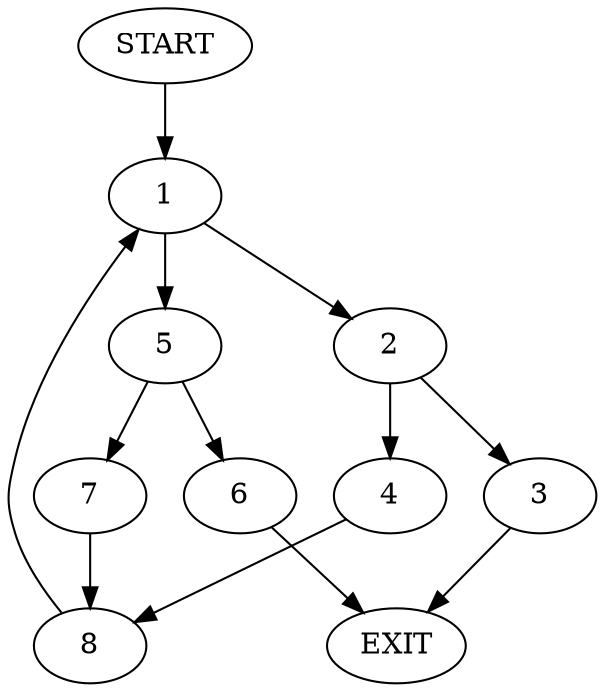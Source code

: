 digraph { 
0 [label="START"];
1;
2;
3;
4;
5;
6;
7;
8;
9[label="EXIT"];
0 -> 1;
1 -> 2;
1 -> 5;
2 -> 3;
2 -> 4;
3 -> 9;
4 -> 8;
5 -> 6;
5 -> 7;
6 -> 9;
7 -> 8;
8 -> 1;
}